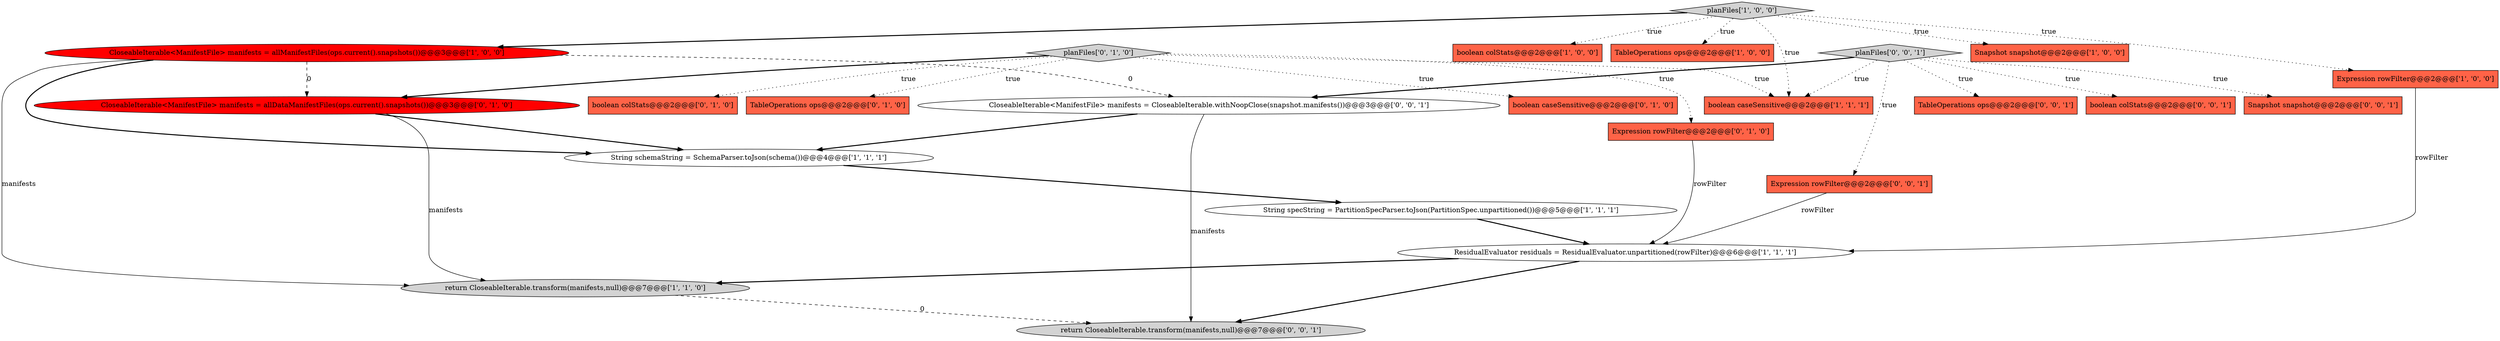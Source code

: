 digraph {
21 [style = filled, label = "return CloseableIterable.transform(manifests,null)@@@7@@@['0', '0', '1']", fillcolor = lightgray, shape = ellipse image = "AAA0AAABBB3BBB"];
6 [style = filled, label = "String schemaString = SchemaParser.toJson(schema())@@@4@@@['1', '1', '1']", fillcolor = white, shape = ellipse image = "AAA0AAABBB1BBB"];
20 [style = filled, label = "TableOperations ops@@@2@@@['0', '0', '1']", fillcolor = tomato, shape = box image = "AAA0AAABBB3BBB"];
4 [style = filled, label = "CloseableIterable<ManifestFile> manifests = allManifestFiles(ops.current().snapshots())@@@3@@@['1', '0', '0']", fillcolor = red, shape = ellipse image = "AAA1AAABBB1BBB"];
5 [style = filled, label = "boolean colStats@@@2@@@['1', '0', '0']", fillcolor = tomato, shape = box image = "AAA0AAABBB1BBB"];
12 [style = filled, label = "CloseableIterable<ManifestFile> manifests = allDataManifestFiles(ops.current().snapshots())@@@3@@@['0', '1', '0']", fillcolor = red, shape = ellipse image = "AAA1AAABBB2BBB"];
11 [style = filled, label = "boolean caseSensitive@@@2@@@['0', '1', '0']", fillcolor = tomato, shape = box image = "AAA0AAABBB2BBB"];
3 [style = filled, label = "planFiles['1', '0', '0']", fillcolor = lightgray, shape = diamond image = "AAA0AAABBB1BBB"];
22 [style = filled, label = "planFiles['0', '0', '1']", fillcolor = lightgray, shape = diamond image = "AAA0AAABBB3BBB"];
18 [style = filled, label = "boolean colStats@@@2@@@['0', '0', '1']", fillcolor = tomato, shape = box image = "AAA0AAABBB3BBB"];
13 [style = filled, label = "planFiles['0', '1', '0']", fillcolor = lightgray, shape = diamond image = "AAA0AAABBB2BBB"];
16 [style = filled, label = "Expression rowFilter@@@2@@@['0', '1', '0']", fillcolor = tomato, shape = box image = "AAA0AAABBB2BBB"];
23 [style = filled, label = "Expression rowFilter@@@2@@@['0', '0', '1']", fillcolor = tomato, shape = box image = "AAA0AAABBB3BBB"];
10 [style = filled, label = "return CloseableIterable.transform(manifests,null)@@@7@@@['1', '1', '0']", fillcolor = lightgray, shape = ellipse image = "AAA0AAABBB1BBB"];
19 [style = filled, label = "CloseableIterable<ManifestFile> manifests = CloseableIterable.withNoopClose(snapshot.manifests())@@@3@@@['0', '0', '1']", fillcolor = white, shape = ellipse image = "AAA0AAABBB3BBB"];
0 [style = filled, label = "TableOperations ops@@@2@@@['1', '0', '0']", fillcolor = tomato, shape = box image = "AAA0AAABBB1BBB"];
15 [style = filled, label = "boolean colStats@@@2@@@['0', '1', '0']", fillcolor = tomato, shape = box image = "AAA0AAABBB2BBB"];
1 [style = filled, label = "Expression rowFilter@@@2@@@['1', '0', '0']", fillcolor = tomato, shape = box image = "AAA0AAABBB1BBB"];
17 [style = filled, label = "Snapshot snapshot@@@2@@@['0', '0', '1']", fillcolor = tomato, shape = box image = "AAA0AAABBB3BBB"];
8 [style = filled, label = "boolean caseSensitive@@@2@@@['1', '1', '1']", fillcolor = tomato, shape = box image = "AAA0AAABBB1BBB"];
7 [style = filled, label = "ResidualEvaluator residuals = ResidualEvaluator.unpartitioned(rowFilter)@@@6@@@['1', '1', '1']", fillcolor = white, shape = ellipse image = "AAA0AAABBB1BBB"];
2 [style = filled, label = "Snapshot snapshot@@@2@@@['1', '0', '0']", fillcolor = tomato, shape = box image = "AAA0AAABBB1BBB"];
14 [style = filled, label = "TableOperations ops@@@2@@@['0', '1', '0']", fillcolor = tomato, shape = box image = "AAA0AAABBB2BBB"];
9 [style = filled, label = "String specString = PartitionSpecParser.toJson(PartitionSpec.unpartitioned())@@@5@@@['1', '1', '1']", fillcolor = white, shape = ellipse image = "AAA0AAABBB1BBB"];
13->16 [style = dotted, label="true"];
19->21 [style = solid, label="manifests"];
10->21 [style = dashed, label="0"];
22->18 [style = dotted, label="true"];
22->23 [style = dotted, label="true"];
22->19 [style = bold, label=""];
4->6 [style = bold, label=""];
7->10 [style = bold, label=""];
23->7 [style = solid, label="rowFilter"];
1->7 [style = solid, label="rowFilter"];
9->7 [style = bold, label=""];
19->6 [style = bold, label=""];
12->6 [style = bold, label=""];
16->7 [style = solid, label="rowFilter"];
3->4 [style = bold, label=""];
4->12 [style = dashed, label="0"];
22->8 [style = dotted, label="true"];
3->5 [style = dotted, label="true"];
13->12 [style = bold, label=""];
4->10 [style = solid, label="manifests"];
22->20 [style = dotted, label="true"];
13->8 [style = dotted, label="true"];
3->0 [style = dotted, label="true"];
7->21 [style = bold, label=""];
13->11 [style = dotted, label="true"];
4->19 [style = dashed, label="0"];
22->17 [style = dotted, label="true"];
13->15 [style = dotted, label="true"];
6->9 [style = bold, label=""];
3->8 [style = dotted, label="true"];
12->10 [style = solid, label="manifests"];
13->14 [style = dotted, label="true"];
3->1 [style = dotted, label="true"];
3->2 [style = dotted, label="true"];
}
